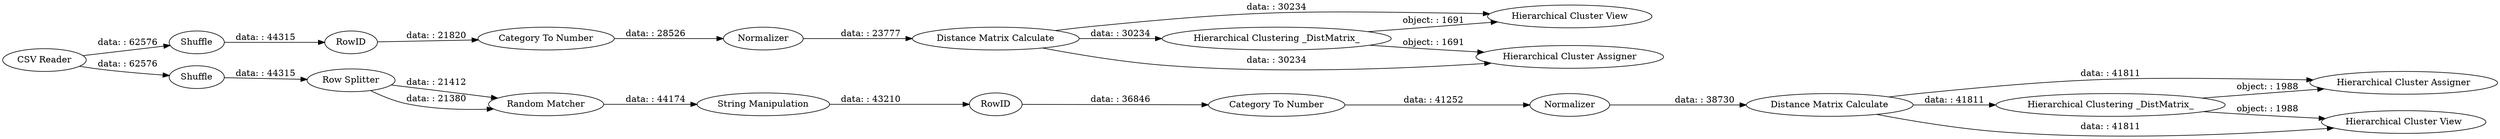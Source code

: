 digraph {
	"-1675529488308854477_55" [label="Hierarchical Clustering _DistMatrix_"]
	"-1675529488308854477_42" [label="Distance Matrix Calculate"]
	"-1675529488308854477_47" [label="Row Splitter"]
	"-1675529488308854477_44" [label="Hierarchical Cluster Assigner"]
	"-1675529488308854477_50" [label=Shuffle]
	"-1675529488308854477_56" [label="Hierarchical Cluster Assigner"]
	"-1675529488308854477_1" [label="CSV Reader"]
	"-1675529488308854477_48" [label="Random Matcher"]
	"-1675529488308854477_30" [label=RowID]
	"-1675529488308854477_52" [label="Hierarchical Cluster View"]
	"-1675529488308854477_22" [label="Hierarchical Clustering _DistMatrix_"]
	"-1675529488308854477_6" [label="Category To Number"]
	"-1675529488308854477_57" [label=Normalizer]
	"-1675529488308854477_54" [label="Distance Matrix Calculate"]
	"-1675529488308854477_49" [label="String Manipulation"]
	"-1675529488308854477_46" [label=Shuffle]
	"-1675529488308854477_40" [label="Hierarchical Cluster View"]
	"-1675529488308854477_12" [label=Normalizer]
	"-1675529488308854477_53" [label=RowID]
	"-1675529488308854477_51" [label="Category To Number"]
	"-1675529488308854477_30" -> "-1675529488308854477_6" [label="data: : 36846"]
	"-1675529488308854477_55" -> "-1675529488308854477_52" [label="object: : 1691"]
	"-1675529488308854477_42" -> "-1675529488308854477_44" [label="data: : 41811"]
	"-1675529488308854477_42" -> "-1675529488308854477_40" [label="data: : 41811"]
	"-1675529488308854477_47" -> "-1675529488308854477_48" [label="data: : 21380"]
	"-1675529488308854477_54" -> "-1675529488308854477_55" [label="data: : 30234"]
	"-1675529488308854477_1" -> "-1675529488308854477_50" [label="data: : 62576"]
	"-1675529488308854477_50" -> "-1675529488308854477_53" [label="data: : 44315"]
	"-1675529488308854477_54" -> "-1675529488308854477_52" [label="data: : 30234"]
	"-1675529488308854477_55" -> "-1675529488308854477_56" [label="object: : 1691"]
	"-1675529488308854477_57" -> "-1675529488308854477_54" [label="data: : 23777"]
	"-1675529488308854477_54" -> "-1675529488308854477_56" [label="data: : 30234"]
	"-1675529488308854477_12" -> "-1675529488308854477_42" [label="data: : 38730"]
	"-1675529488308854477_49" -> "-1675529488308854477_30" [label="data: : 43210"]
	"-1675529488308854477_1" -> "-1675529488308854477_46" [label="data: : 62576"]
	"-1675529488308854477_48" -> "-1675529488308854477_49" [label="data: : 44174"]
	"-1675529488308854477_6" -> "-1675529488308854477_12" [label="data: : 41252"]
	"-1675529488308854477_53" -> "-1675529488308854477_51" [label="data: : 21820"]
	"-1675529488308854477_42" -> "-1675529488308854477_22" [label="data: : 41811"]
	"-1675529488308854477_51" -> "-1675529488308854477_57" [label="data: : 28526"]
	"-1675529488308854477_22" -> "-1675529488308854477_44" [label="object: : 1988"]
	"-1675529488308854477_47" -> "-1675529488308854477_48" [label="data: : 21412"]
	"-1675529488308854477_22" -> "-1675529488308854477_40" [label="object: : 1988"]
	"-1675529488308854477_46" -> "-1675529488308854477_47" [label="data: : 44315"]
	rankdir=LR
}
